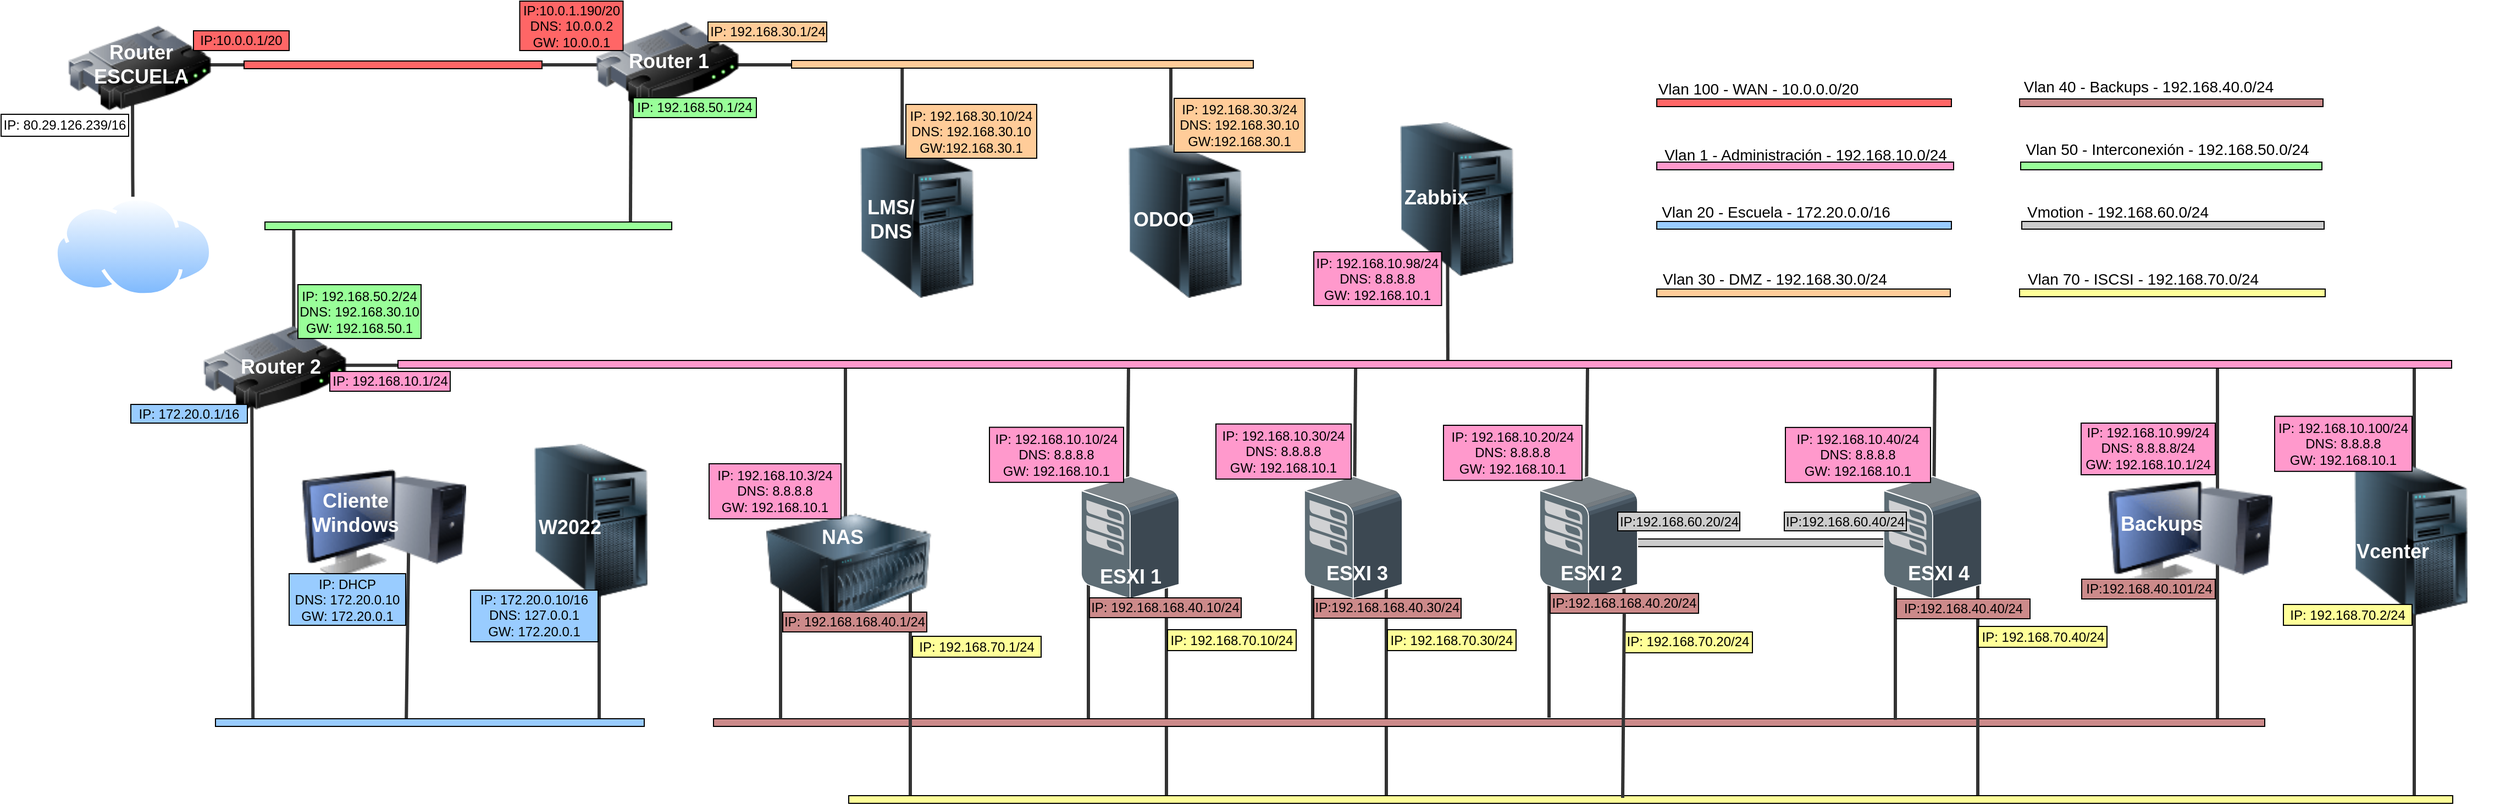 <mxfile version="17.4.0" type="device"><diagram id="st4RGuw69ajU2QcGxFsf" name="Page-1"><mxGraphModel dx="3678" dy="1779" grid="0" gridSize="10" guides="1" tooltips="1" connect="1" arrows="1" fold="1" page="0" pageScale="1" pageWidth="827" pageHeight="1169" math="0" shadow="0"><root><mxCell id="0"/><mxCell id="1" parent="0"/><mxCell id="iKHec_A1o6qzqiLKqIUS-48" value="" style="endArrow=none;html=1;rounded=0;strokeColor=#333333;strokeWidth=3;exitX=0.885;exitY=-0.429;exitDx=0;exitDy=0;exitPerimeter=0;" parent="1" edge="1"><mxGeometry width="50" height="50" relative="1" as="geometry"><mxPoint x="-1678.55" y="-846.003" as="sourcePoint"/><mxPoint x="-1678" y="-972.0" as="targetPoint"/><Array as="points"/></mxGeometry></mxCell><mxCell id="-yYt0UH5cVN8uzhsIO3U-1" value="" style="endArrow=none;html=1;rounded=0;strokeColor=#333333;exitX=0.501;exitY=0.873;exitDx=0;exitDy=0;exitPerimeter=0;strokeWidth=3;" parent="1" edge="1"><mxGeometry width="50" height="50" relative="1" as="geometry"><mxPoint x="-935.03" y="-717.889" as="sourcePoint"/><mxPoint x="-935.393" y="-862.92" as="targetPoint"/><Array as="points"/></mxGeometry></mxCell><mxCell id="DvkzWstcEu8oPM4UrW0y-1" value="" style="endArrow=none;html=1;rounded=0;strokeColor=#333333;entryX=0.3;entryY=1.286;entryDx=0;entryDy=0;entryPerimeter=0;strokeWidth=3;" parent="1" edge="1"><mxGeometry width="50" height="50" relative="1" as="geometry"><mxPoint x="-235" y="-396" as="sourcePoint"/><mxPoint x="-235" y="-716.998" as="targetPoint"/><Array as="points"/></mxGeometry></mxCell><mxCell id="und113FXgkq_-umiuBVA-3" value="" style="endArrow=none;html=1;rounded=0;strokeColor=#333333;strokeWidth=3;" parent="1" edge="1"><mxGeometry width="50" height="50" relative="1" as="geometry"><mxPoint x="-1191" y="-325" as="sourcePoint"/><mxPoint x="-1191.07" y="-564.45" as="targetPoint"/><Array as="points"/></mxGeometry></mxCell><mxCell id="und113FXgkq_-umiuBVA-1" value="" style="endArrow=none;html=1;rounded=0;strokeColor=#333333;strokeWidth=3;" parent="1" edge="1"><mxGeometry width="50" height="50" relative="1" as="geometry"><mxPoint x="-991" y="-325" as="sourcePoint"/><mxPoint x="-991.07" y="-564.45" as="targetPoint"/><Array as="points"/></mxGeometry></mxCell><mxCell id="2LIYyakDfJKD-mkVl9F8-13" value="" style="endArrow=none;html=1;rounded=0;strokeColor=#333333;strokeWidth=3;" parent="1" edge="1"><mxGeometry width="50" height="50" relative="1" as="geometry"><mxPoint x="-1058" y="-395" as="sourcePoint"/><mxPoint x="-1058" y="-538" as="targetPoint"/><Array as="points"/></mxGeometry></mxCell><mxCell id="wDl354Kh4D9e8WvPK6a_-61" value="" style="endArrow=none;html=1;rounded=0;strokeColor=#333333;strokeWidth=3;" parent="1" edge="1"><mxGeometry width="50" height="50" relative="1" as="geometry"><mxPoint x="-1262" y="-392" as="sourcePoint"/><mxPoint x="-1262" y="-538" as="targetPoint"/><Array as="points"/></mxGeometry></mxCell><mxCell id="wDl354Kh4D9e8WvPK6a_-51" value="" style="rounded=0;whiteSpace=wrap;html=1;fillColor=#CC8A8A;" parent="1" vertex="1"><mxGeometry x="-1603" y="-397" width="1411" height="7" as="geometry"/></mxCell><mxCell id="iKHec_A1o6qzqiLKqIUS-39" value="" style="endArrow=none;html=1;rounded=0;strokeColor=#333333;strokeWidth=3;startArrow=none;" parent="1" edge="1"><mxGeometry width="50" height="50" relative="1" as="geometry"><mxPoint x="-1949" y="-992" as="sourcePoint"/><mxPoint x="-2093" y="-992" as="targetPoint"/><Array as="points"><mxPoint x="-1994" y="-992"/></Array></mxGeometry></mxCell><mxCell id="iKHec_A1o6qzqiLKqIUS-40" value="" style="endArrow=none;html=1;rounded=0;strokeColor=#333333;startArrow=none;strokeWidth=3;" parent="1" edge="1"><mxGeometry width="50" height="50" relative="1" as="geometry"><mxPoint x="-1984.8" y="-700.5" as="sourcePoint"/><mxPoint x="-1984.8" y="-847.5" as="targetPoint"/><Array as="points"/></mxGeometry></mxCell><mxCell id="iKHec_A1o6qzqiLKqIUS-42" value="" style="endArrow=none;html=1;rounded=0;strokeColor=#333333;strokeWidth=3;" parent="1" source="iKHec_A1o6qzqiLKqIUS-15" edge="1"><mxGeometry width="50" height="50" relative="1" as="geometry"><mxPoint x="-2131.49" y="-822" as="sourcePoint"/><mxPoint x="-2131.49" y="-972" as="targetPoint"/><Array as="points"><mxPoint x="-2131.31" y="-891.67"/></Array></mxGeometry></mxCell><mxCell id="iKHec_A1o6qzqiLKqIUS-50" value="" style="endArrow=none;html=1;rounded=0;strokeColor=#333333;strokeWidth=3;" parent="1" edge="1"><mxGeometry width="50" height="50" relative="1" as="geometry"><mxPoint x="-56" y="-327" as="sourcePoint"/><mxPoint x="-56" y="-716" as="targetPoint"/><Array as="points"/></mxGeometry></mxCell><mxCell id="ZS3AjApOk8QjV-q8w-z4-1" value="" style="endArrow=none;html=1;rounded=0;strokeColor=#333333;strokeWidth=3;exitX=0.865;exitY=1.112;exitDx=0;exitDy=0;exitPerimeter=0;" parent="1" edge="1"><mxGeometry width="50" height="50" relative="1" as="geometry"><mxPoint x="-2023" y="-712.76" as="sourcePoint"/><mxPoint x="-2021.9" y="-393" as="targetPoint"/><Array as="points"/></mxGeometry></mxCell><mxCell id="ZS3AjApOk8QjV-q8w-z4-4" value="" style="endArrow=none;html=1;rounded=0;strokeColor=#333333;exitX=0.419;exitY=0.021;exitDx=0;exitDy=0;exitPerimeter=0;strokeWidth=3;" parent="1" edge="1"><mxGeometry width="50" height="50" relative="1" as="geometry"><mxPoint x="-1186.96" y="-883.06" as="sourcePoint"/><mxPoint x="-1187" y="-989" as="targetPoint"/><Array as="points"/></mxGeometry></mxCell><mxCell id="ZS3AjApOk8QjV-q8w-z4-10" value="" style="endArrow=none;html=1;rounded=0;strokeColor=#333333;entryX=0.857;entryY=1.144;entryDx=0;entryDy=0;entryPerimeter=0;strokeWidth=3;exitX=0.41;exitY=0.022;exitDx=0;exitDy=0;exitPerimeter=0;" parent="1" edge="1"><mxGeometry width="50" height="50" relative="1" as="geometry"><mxPoint x="-1431.4" y="-882.03" as="sourcePoint"/><mxPoint x="-1431.38" y="-989.102" as="targetPoint"/><Array as="points"/></mxGeometry></mxCell><mxCell id="ZS3AjApOk8QjV-q8w-z4-8" value="" style="image;html=1;image=img/lib/clip_art/computers/Server_Tower_128x128.png;fillColor=#333333;" parent="1" vertex="1"><mxGeometry x="-1498" y="-920.11" width="160" height="140" as="geometry"/></mxCell><mxCell id="iKHec_A1o6qzqiLKqIUS-33" value="" style="image;html=1;image=img/lib/clip_art/computers/Server_Tower_128x128.png;fillColor=#333333;" parent="1" vertex="1"><mxGeometry x="-1254" y="-920" width="160" height="140" as="geometry"/></mxCell><mxCell id="ZS3AjApOk8QjV-q8w-z4-18" value="&lt;b&gt;&lt;font color=&quot;#ffffff&quot; style=&quot;font-size: 18px&quot;&gt;LMS/&lt;br&gt;DNS&lt;/font&gt;&lt;/b&gt;" style="text;html=1;align=center;verticalAlign=middle;resizable=0;points=[];autosize=1;strokeColor=none;fillColor=none;" parent="1" vertex="1"><mxGeometry x="-1469" y="-869" width="53" height="35" as="geometry"/></mxCell><mxCell id="ZS3AjApOk8QjV-q8w-z4-19" value="&lt;b&gt;&lt;font color=&quot;#ffffff&quot; style=&quot;font-size: 18px&quot;&gt;ODOO&lt;/font&gt;&lt;/b&gt;" style="text;html=1;align=center;verticalAlign=middle;resizable=0;points=[];autosize=1;strokeColor=none;fillColor=none;" parent="1" vertex="1"><mxGeometry x="-1227" y="-861" width="65" height="20" as="geometry"/></mxCell><mxCell id="ZS3AjApOk8QjV-q8w-z4-24" value="" style="endArrow=none;html=1;rounded=0;strokeColor=#333333;strokeWidth=3;" parent="1" edge="1"><mxGeometry width="50" height="50" relative="1" as="geometry"><mxPoint x="-1707" y="-390" as="sourcePoint"/><mxPoint x="-1707" y="-637" as="targetPoint"/><Array as="points"/></mxGeometry></mxCell><mxCell id="iKHec_A1o6qzqiLKqIUS-35" value="" style="image;html=1;image=img/lib/clip_art/computers/Server_Tower_128x128.png;fillColor=#333333;" parent="1" vertex="1"><mxGeometry x="-1794.5" y="-647.09" width="160" height="140" as="geometry"/></mxCell><mxCell id="ZS3AjApOk8QjV-q8w-z4-26" value="&lt;b&gt;&lt;font color=&quot;#ffffff&quot; style=&quot;font-size: 18px&quot;&gt;W2022&lt;/font&gt;&lt;/b&gt;" style="text;html=1;align=center;verticalAlign=middle;resizable=0;points=[];autosize=1;strokeColor=none;fillColor=none;" parent="1" vertex="1"><mxGeometry x="-1768" y="-580.59" width="67" height="20" as="geometry"/></mxCell><mxCell id="wDl354Kh4D9e8WvPK6a_-12" value="" style="endArrow=none;html=1;rounded=0;strokeColor=#333333;strokeWidth=3;" parent="1" edge="1"><mxGeometry width="50" height="50" relative="1" as="geometry"><mxPoint x="-1483" y="-516.01" as="sourcePoint"/><mxPoint x="-1483" y="-723.01" as="targetPoint"/><Array as="points"/></mxGeometry></mxCell><mxCell id="wDl354Kh4D9e8WvPK6a_-15" value="" style="endArrow=none;html=1;rounded=0;strokeColor=#333333;entryX=0.47;entryY=-0.079;entryDx=0;entryDy=0;entryPerimeter=0;strokeWidth=3;" parent="1" edge="1"><mxGeometry width="50" height="50" relative="1" as="geometry"><mxPoint x="-1226.525" y="-596" as="sourcePoint"/><mxPoint x="-1225.45" y="-722.553" as="targetPoint"/><Array as="points"/></mxGeometry></mxCell><mxCell id="iKHec_A1o6qzqiLKqIUS-52" value="" style="rounded=0;whiteSpace=wrap;html=1;fillColor=#CCCCCC;rotation=0;" parent="1" vertex="1"><mxGeometry x="-774" y="-560.59" width="284" height="7" as="geometry"/></mxCell><mxCell id="wDl354Kh4D9e8WvPK6a_-8" value="" style="shadow=0;dashed=0;html=1;labelPosition=center;verticalLabelPosition=bottom;verticalAlign=top;align=center;outlineConnect=0;shape=mxgraph.veeam.3d.esx_esxi;" parent="1" vertex="1"><mxGeometry x="-852" y="-618" width="90" height="112" as="geometry"/></mxCell><mxCell id="wDl354Kh4D9e8WvPK6a_-10" value="&lt;b&gt;&lt;font color=&quot;#ffffff&quot;&gt;ESXI 3&lt;/font&gt;&lt;/b&gt;" style="text;html=1;align=center;verticalAlign=middle;resizable=0;points=[];autosize=1;strokeColor=none;fillColor=none;" parent="1" vertex="1"><mxGeometry x="-809" y="-565.5" width="50" height="20" as="geometry"/></mxCell><mxCell id="wDl354Kh4D9e8WvPK6a_-11" value="&lt;b&gt;&lt;font color=&quot;#ffffff&quot;&gt;ESXI 4&lt;/font&gt;&lt;/b&gt;" style="text;html=1;align=center;verticalAlign=middle;resizable=0;points=[];autosize=1;strokeColor=none;fillColor=none;" parent="1" vertex="1"><mxGeometry x="-499" y="-565.49" width="50" height="20" as="geometry"/></mxCell><mxCell id="iKHec_A1o6qzqiLKqIUS-15" value="" style="aspect=fixed;perimeter=ellipsePerimeter;html=1;align=center;shadow=0;dashed=0;spacingTop=3;image;image=img/lib/active_directory/internet_cloud.svg;fillColor=#333333;" parent="1" vertex="1"><mxGeometry x="-2203" y="-872" width="144.45" height="91" as="geometry"/></mxCell><mxCell id="iKHec_A1o6qzqiLKqIUS-49" value="" style="image;html=1;image=img/lib/clip_art/computers/Server_Tower_128x128.png;fillColor=#333333;" parent="1" vertex="1"><mxGeometry x="-139" y="-631" width="160" height="140" as="geometry"/></mxCell><mxCell id="ZS3AjApOk8QjV-q8w-z4-27" value="&lt;b&gt;&lt;font color=&quot;#ffffff&quot; style=&quot;font-size: 18px&quot;&gt;Vcenter&lt;/font&gt;&lt;/b&gt;" style="text;html=1;align=center;verticalAlign=middle;resizable=0;points=[];autosize=1;strokeColor=none;fillColor=none;" parent="1" vertex="1"><mxGeometry x="-114" y="-559" width="76" height="20" as="geometry"/></mxCell><mxCell id="wDl354Kh4D9e8WvPK6a_-24" value="" style="endArrow=none;html=1;rounded=0;strokeColor=#333333;strokeWidth=3;" parent="1" edge="1"><mxGeometry width="50" height="50" relative="1" as="geometry"><mxPoint x="-1882.5" y="-390" as="sourcePoint"/><mxPoint x="-1879.5" y="-614.51" as="targetPoint"/><Array as="points"/></mxGeometry></mxCell><mxCell id="iKHec_A1o6qzqiLKqIUS-13" value="" style="image;html=1;image=img/lib/clip_art/computers/Monitor_Tower_128x128.png;fillColor=#333333;" parent="1" vertex="1"><mxGeometry x="-1978" y="-634.09" width="150" height="120" as="geometry"/></mxCell><mxCell id="ZS3AjApOk8QjV-q8w-z4-25" value="&lt;b&gt;&lt;font color=&quot;#ffffff&quot;&gt;&lt;font style=&quot;font-size: 18px&quot;&gt;Cliente&lt;br&gt;Windows&lt;/font&gt;&lt;br&gt;&lt;/font&gt;&lt;/b&gt;" style="text;html=1;align=center;verticalAlign=middle;resizable=0;points=[];autosize=1;strokeColor=none;fillColor=none;" parent="1" vertex="1"><mxGeometry x="-1974" y="-601.59" width="89" height="35" as="geometry"/></mxCell><mxCell id="wDl354Kh4D9e8WvPK6a_-28" value="" style="endArrow=none;html=1;rounded=0;strokeColor=#333333;strokeWidth=3;" parent="1" edge="1"><mxGeometry width="50" height="50" relative="1" as="geometry"><mxPoint x="-1424" y="-324" as="sourcePoint"/><mxPoint x="-1424" y="-523.01" as="targetPoint"/><Array as="points"/></mxGeometry></mxCell><mxCell id="wDl354Kh4D9e8WvPK6a_-32" value="" style="rounded=0;whiteSpace=wrap;html=1;fillColor=#99FF99;rotation=0;" parent="1" vertex="1"><mxGeometry x="-2011" y="-849" width="370" height="7" as="geometry"/></mxCell><mxCell id="wDl354Kh4D9e8WvPK6a_-34" value="" style="endArrow=none;html=1;rounded=0;strokeColor=#333333;strokeWidth=3;" parent="1" edge="1"><mxGeometry width="50" height="50" relative="1" as="geometry"><mxPoint x="-1840" y="-718.61" as="sourcePoint"/><mxPoint x="-2010" y="-718.61" as="targetPoint"/><Array as="points"/></mxGeometry></mxCell><mxCell id="wDl354Kh4D9e8WvPK6a_-39" value="" style="endArrow=none;html=1;rounded=0;strokeColor=#333333;entryX=0.47;entryY=-0.079;entryDx=0;entryDy=0;entryPerimeter=0;strokeWidth=3;" parent="1" edge="1"><mxGeometry width="50" height="50" relative="1" as="geometry"><mxPoint x="-1019.955" y="-595.45" as="sourcePoint"/><mxPoint x="-1018.88" y="-722.003" as="targetPoint"/><Array as="points"/></mxGeometry></mxCell><mxCell id="wDl354Kh4D9e8WvPK6a_-45" value="" style="endArrow=none;html=1;rounded=0;strokeColor=#333333;entryX=0.47;entryY=-0.079;entryDx=0;entryDy=0;entryPerimeter=0;strokeWidth=3;" parent="1" edge="1"><mxGeometry width="50" height="50" relative="1" as="geometry"><mxPoint x="-809.025" y="-594.45" as="sourcePoint"/><mxPoint x="-807.95" y="-721.003" as="targetPoint"/><Array as="points"/></mxGeometry></mxCell><mxCell id="wDl354Kh4D9e8WvPK6a_-46" value="" style="endArrow=none;html=1;rounded=0;strokeColor=#333333;strokeWidth=3;startArrow=none;" parent="1" source="2LIYyakDfJKD-mkVl9F8-12" edge="1"><mxGeometry width="50" height="50" relative="1" as="geometry"><mxPoint x="-776" y="-325" as="sourcePoint"/><mxPoint x="-776.07" y="-564.45" as="targetPoint"/><Array as="points"/></mxGeometry></mxCell><mxCell id="wDl354Kh4D9e8WvPK6a_-48" value="" style="endArrow=none;html=1;rounded=0;strokeColor=#333333;entryX=0.47;entryY=-0.079;entryDx=0;entryDy=0;entryPerimeter=0;strokeWidth=3;" parent="1" edge="1"><mxGeometry width="50" height="50" relative="1" as="geometry"><mxPoint x="-492.955" y="-592.44" as="sourcePoint"/><mxPoint x="-491.88" y="-718.993" as="targetPoint"/><Array as="points"/></mxGeometry></mxCell><mxCell id="wDl354Kh4D9e8WvPK6a_-49" value="" style="endArrow=none;html=1;rounded=0;strokeColor=#333333;strokeWidth=3;" parent="1" edge="1"><mxGeometry width="50" height="50" relative="1" as="geometry"><mxPoint x="-453" y="-323" as="sourcePoint"/><mxPoint x="-453" y="-520.44" as="targetPoint"/><Array as="points"/></mxGeometry></mxCell><mxCell id="wDl354Kh4D9e8WvPK6a_-52" value="IP: 192.168.70.1/24" style="rounded=0;whiteSpace=wrap;html=1;fillColor=#FFFF99;rotation=0;" parent="1" vertex="1"><mxGeometry x="-1422" y="-472" width="117" height="19" as="geometry"/></mxCell><mxCell id="iKHec_A1o6qzqiLKqIUS-46" value="" style="rounded=0;whiteSpace=wrap;html=1;fillColor=#FF99CC;" parent="1" vertex="1"><mxGeometry x="-1890" y="-723" width="1868" height="7" as="geometry"/></mxCell><mxCell id="wDl354Kh4D9e8WvPK6a_-58" value="" style="rounded=0;whiteSpace=wrap;html=1;fillColor=#FF6666;rotation=0;" parent="1" vertex="1"><mxGeometry x="-2030" y="-995.5" width="271" height="7" as="geometry"/></mxCell><mxCell id="wDl354Kh4D9e8WvPK6a_-59" value="" style="endArrow=none;html=1;rounded=0;strokeColor=#333333;strokeWidth=3;" parent="1" target="wDl354Kh4D9e8WvPK6a_-58" edge="1"><mxGeometry width="50" height="50" relative="1" as="geometry"><mxPoint x="-1515" y="-992" as="sourcePoint"/><mxPoint x="-2174" y="-992" as="targetPoint"/><Array as="points"/></mxGeometry></mxCell><mxCell id="ZS3AjApOk8QjV-q8w-z4-14" value="" style="image;html=1;image=img/lib/clip_art/networking/Router_128x128.png" parent="1" vertex="1"><mxGeometry x="-1710" y="-1049.5" width="130" height="114" as="geometry"/></mxCell><mxCell id="ZS3AjApOk8QjV-q8w-z4-20" value="&lt;b&gt;&lt;font color=&quot;#ffffff&quot; style=&quot;font-size: 18px&quot;&gt;Router 1&lt;/font&gt;&lt;/b&gt;" style="text;html=1;align=center;verticalAlign=middle;resizable=0;points=[];autosize=1;strokeColor=none;fillColor=none;" parent="1" vertex="1"><mxGeometry x="-1685.25" y="-1005" width="83" height="20" as="geometry"/></mxCell><mxCell id="ZS3AjApOk8QjV-q8w-z4-13" value="" style="image;html=1;image=img/lib/clip_art/networking/Router_128x128.png" parent="1" vertex="1"><mxGeometry x="-2190" y="-1046" width="130" height="114" as="geometry"/></mxCell><mxCell id="ZS3AjApOk8QjV-q8w-z4-22" value="&lt;b&gt;&lt;font color=&quot;#ffffff&quot; style=&quot;font-size: 18px&quot;&gt;Router &lt;br&gt;ESCUELA&lt;/font&gt;&lt;/b&gt;" style="text;html=1;align=center;verticalAlign=middle;resizable=0;points=[];autosize=1;strokeColor=none;fillColor=none;" parent="1" vertex="1"><mxGeometry x="-2172" y="-1010" width="96" height="35" as="geometry"/></mxCell><mxCell id="wDl354Kh4D9e8WvPK6a_-62" value="" style="endArrow=none;html=1;rounded=0;strokeColor=#333333;strokeWidth=3;" parent="1" edge="1"><mxGeometry width="50" height="50" relative="1" as="geometry"><mxPoint x="-1542" y="-397" as="sourcePoint"/><mxPoint x="-1542" y="-539.01" as="targetPoint"/><Array as="points"/></mxGeometry></mxCell><mxCell id="wDl354Kh4D9e8WvPK6a_-65" value="" style="endArrow=none;html=1;rounded=0;strokeColor=#333333;strokeWidth=3;" parent="1" edge="1"><mxGeometry width="50" height="50" relative="1" as="geometry"><mxPoint x="-843" y="-398" as="sourcePoint"/><mxPoint x="-843" y="-539" as="targetPoint"/><Array as="points"/></mxGeometry></mxCell><mxCell id="wDl354Kh4D9e8WvPK6a_-66" value="" style="endArrow=none;html=1;rounded=0;strokeColor=#333333;strokeWidth=3;" parent="1" edge="1"><mxGeometry width="50" height="50" relative="1" as="geometry"><mxPoint x="-528" y="-396" as="sourcePoint"/><mxPoint x="-528" y="-532.49" as="targetPoint"/><Array as="points"/></mxGeometry></mxCell><mxCell id="wDl354Kh4D9e8WvPK6a_-9" value="" style="shadow=0;dashed=0;html=1;labelPosition=center;verticalLabelPosition=bottom;verticalAlign=top;align=center;outlineConnect=0;shape=mxgraph.veeam.3d.esx_esxi;" parent="1" vertex="1"><mxGeometry x="-539" y="-617.99" width="90" height="112" as="geometry"/></mxCell><mxCell id="wDl354Kh4D9e8WvPK6a_-54" value="" style="shadow=0;dashed=0;html=1;labelPosition=center;verticalLabelPosition=bottom;verticalAlign=top;align=center;outlineConnect=0;shape=mxgraph.veeam.3d.esx_esxi;" parent="1" vertex="1"><mxGeometry x="-852" y="-618" width="90" height="112" as="geometry"/></mxCell><mxCell id="wDl354Kh4D9e8WvPK6a_-57" value="&lt;b&gt;&lt;font color=&quot;#ffffff&quot; style=&quot;font-size: 18px&quot;&gt;ESXI 4&lt;/font&gt;&lt;/b&gt;" style="text;html=1;align=center;verticalAlign=middle;resizable=0;points=[];autosize=1;strokeColor=none;fillColor=none;" parent="1" vertex="1"><mxGeometry x="-522" y="-539" width="66" height="20" as="geometry"/></mxCell><mxCell id="iKHec_A1o6qzqiLKqIUS-2" value="" style="shadow=0;dashed=0;html=1;labelPosition=center;verticalLabelPosition=bottom;verticalAlign=top;align=center;outlineConnect=0;shape=mxgraph.veeam.3d.esx_esxi;" parent="1" vertex="1"><mxGeometry x="-1269" y="-617.99" width="90" height="112" as="geometry"/></mxCell><mxCell id="wDl354Kh4D9e8WvPK6a_-2" value="&lt;b&gt;&lt;font color=&quot;#ffffff&quot; style=&quot;font-size: 18px&quot;&gt;ESXI 1&lt;/font&gt;&lt;/b&gt;" style="text;html=1;align=center;verticalAlign=middle;resizable=0;points=[];autosize=1;strokeColor=none;fillColor=none;" parent="1" vertex="1"><mxGeometry x="-1257" y="-536" width="66" height="20" as="geometry"/></mxCell><mxCell id="lXZZT_xgQE-0SKXOA38_-1" value="" style="rounded=0;whiteSpace=wrap;html=1;fillColor=#CC8A8A;rotation=0;" parent="1" vertex="1"><mxGeometry x="-415" y="-961" width="276" height="7" as="geometry"/></mxCell><mxCell id="lXZZT_xgQE-0SKXOA38_-2" value="" style="rounded=0;whiteSpace=wrap;html=1;fillColor=#FF6666;rotation=0;" parent="1" vertex="1"><mxGeometry x="-745" y="-961" width="268" height="7" as="geometry"/></mxCell><mxCell id="lXZZT_xgQE-0SKXOA38_-3" value="" style="rounded=0;whiteSpace=wrap;html=1;fillColor=#FFCC99;" parent="1" vertex="1"><mxGeometry x="-745" y="-788" width="267" height="7" as="geometry"/></mxCell><mxCell id="lXZZT_xgQE-0SKXOA38_-4" value="" style="rounded=0;whiteSpace=wrap;html=1;fillColor=#99FF99;rotation=0;" parent="1" vertex="1"><mxGeometry x="-414" y="-903.5" width="274" height="7" as="geometry"/></mxCell><mxCell id="lXZZT_xgQE-0SKXOA38_-5" value="" style="rounded=0;whiteSpace=wrap;html=1;fillColor=#FF99CC;" parent="1" vertex="1"><mxGeometry x="-745" y="-903.5" width="270" height="7" as="geometry"/></mxCell><mxCell id="lXZZT_xgQE-0SKXOA38_-6" value="" style="rounded=0;whiteSpace=wrap;html=1;fillColor=#99CCFF;" parent="1" vertex="1"><mxGeometry x="-745" y="-849.5" width="268" height="7" as="geometry"/></mxCell><mxCell id="lXZZT_xgQE-0SKXOA38_-7" value="" style="rounded=0;whiteSpace=wrap;html=1;fillColor=#FFFF99;" parent="1" vertex="1"><mxGeometry x="-415" y="-788" width="278" height="7" as="geometry"/></mxCell><mxCell id="lXZZT_xgQE-0SKXOA38_-9" value="&lt;font style=&quot;font-size: 14px&quot;&gt;Vlan 50 - Interconexión&amp;nbsp;- 192.168.50.0/24&lt;/font&gt;" style="text;html=1;align=center;verticalAlign=middle;resizable=0;points=[];autosize=1;strokeColor=none;fillColor=none;" parent="1" vertex="1"><mxGeometry x="-415" y="-924" width="268" height="18" as="geometry"/></mxCell><mxCell id="lXZZT_xgQE-0SKXOA38_-10" value="&lt;font style=&quot;font-size: 14px&quot;&gt;Vlan 1 - Administración - 192.168.10.0/24&lt;/font&gt;" style="text;html=1;align=center;verticalAlign=middle;resizable=0;points=[];autosize=1;strokeColor=none;fillColor=none;" parent="1" vertex="1"><mxGeometry x="-744" y="-920" width="267" height="19" as="geometry"/></mxCell><mxCell id="21PMGjUomIEmDAS8asOg-1" value="&lt;div style=&quot;text-align: justify&quot;&gt;&lt;span&gt;&lt;font style=&quot;font-size: 14px&quot;&gt;Vlan 100 - WAN - 10.0.0.0/20&lt;/font&gt;&lt;/span&gt;&lt;/div&gt;" style="text;html=1;align=center;verticalAlign=middle;resizable=0;points=[];autosize=1;strokeColor=none;fillColor=none;" parent="1" vertex="1"><mxGeometry x="-749" y="-979" width="192" height="18" as="geometry"/></mxCell><mxCell id="21PMGjUomIEmDAS8asOg-2" value="&lt;font style=&quot;font-size: 14px&quot;&gt;Vlan 20 - Escuela - 172.20.0.0/16&lt;/font&gt;" style="text;html=1;align=center;verticalAlign=middle;resizable=0;points=[];autosize=1;strokeColor=none;fillColor=none;" parent="1" vertex="1"><mxGeometry x="-746" y="-867.5" width="218" height="18" as="geometry"/></mxCell><mxCell id="21PMGjUomIEmDAS8asOg-3" value="&lt;font style=&quot;font-size: 14px&quot;&gt;Vlan 30 - DMZ - 192.168.30.0/24&lt;/font&gt;" style="text;html=1;align=center;verticalAlign=middle;resizable=0;points=[];autosize=1;strokeColor=none;fillColor=none;" parent="1" vertex="1"><mxGeometry x="-745" y="-806" width="214" height="18" as="geometry"/></mxCell><mxCell id="21PMGjUomIEmDAS8asOg-4" value="&lt;font style=&quot;font-size: 14px&quot;&gt;Vlan 40 - Backups - 192.168.40.0/24&lt;/font&gt;" style="text;html=1;align=center;verticalAlign=middle;resizable=0;points=[];autosize=1;strokeColor=none;fillColor=none;" parent="1" vertex="1"><mxGeometry x="-417" y="-981" width="237" height="18" as="geometry"/></mxCell><mxCell id="21PMGjUomIEmDAS8asOg-5" value="&lt;font style=&quot;font-size: 14px&quot;&gt;Vlan 70 - ISCSI - 192.168.70.0/24&lt;/font&gt;" style="text;html=1;align=center;verticalAlign=middle;resizable=0;points=[];autosize=1;strokeColor=none;fillColor=none;" parent="1" vertex="1"><mxGeometry x="-413" y="-806.5" width="220" height="18" as="geometry"/></mxCell><mxCell id="21PMGjUomIEmDAS8asOg-6" value="" style="rounded=0;whiteSpace=wrap;html=1;fillColor=#CCCCCC;rotation=0;" parent="1" vertex="1"><mxGeometry x="-413" y="-849.5" width="275" height="7" as="geometry"/></mxCell><mxCell id="21PMGjUomIEmDAS8asOg-7" value="&lt;font style=&quot;font-size: 14px&quot;&gt;Vmotion&amp;nbsp;- 192.168.60.0/24&lt;/font&gt;" style="text;html=1;align=center;verticalAlign=middle;resizable=0;points=[];autosize=1;strokeColor=none;fillColor=none;" parent="1" vertex="1"><mxGeometry x="-414" y="-867.5" width="175" height="18" as="geometry"/></mxCell><mxCell id="21PMGjUomIEmDAS8asOg-9" value="IP:10.0.1.190/20&lt;br&gt;DNS: 10.0.0.2&lt;br&gt;GW: 10.0.0.1" style="rounded=0;whiteSpace=wrap;html=1;fillColor=#FF6666;rotation=0;" parent="1" vertex="1"><mxGeometry x="-1779.25" y="-1050" width="94" height="45" as="geometry"/></mxCell><mxCell id="iKHec_A1o6qzqiLKqIUS-24" value="" style="rounded=0;whiteSpace=wrap;html=1;fillColor=#FFCC99;" parent="1" vertex="1"><mxGeometry x="-1532" y="-996" width="420" height="7" as="geometry"/></mxCell><mxCell id="21PMGjUomIEmDAS8asOg-10" value="" style="rounded=0;whiteSpace=wrap;html=1;fillColor=#FFCC99;" parent="1" vertex="1"><mxGeometry x="-1608" y="-1031" width="108" height="18" as="geometry"/></mxCell><mxCell id="21PMGjUomIEmDAS8asOg-11" value="IP: 192.168.30.1/24" style="text;html=1;align=center;verticalAlign=middle;resizable=0;points=[];autosize=1;strokeColor=none;fillColor=none;" parent="1" vertex="1"><mxGeometry x="-1612" y="-1031" width="115" height="18" as="geometry"/></mxCell><mxCell id="21PMGjUomIEmDAS8asOg-14" value="IP:&amp;nbsp;192.168.50.1/24" style="rounded=0;whiteSpace=wrap;html=1;fillColor=#99FF99;rotation=0;" parent="1" vertex="1"><mxGeometry x="-1676" y="-962" width="112" height="18" as="geometry"/></mxCell><mxCell id="21PMGjUomIEmDAS8asOg-16" value="IP: 192.168.30.10/24&lt;br&gt;DNS:&amp;nbsp;192.168.30.10&lt;br&gt;GW:192.168.30.1" style="rounded=0;whiteSpace=wrap;html=1;fillColor=#FFCC99;" parent="1" vertex="1"><mxGeometry x="-1428" y="-956" width="119" height="49" as="geometry"/></mxCell><mxCell id="21PMGjUomIEmDAS8asOg-22" value="&lt;b&gt;&lt;font color=&quot;#ffffff&quot; style=&quot;font-size: 18px&quot;&gt;ESXI 2&lt;/font&gt;&lt;/b&gt;" style="text;html=1;align=center;verticalAlign=middle;resizable=0;points=[];autosize=1;strokeColor=none;fillColor=none;" parent="1" vertex="1"><mxGeometry x="-838" y="-539" width="66" height="20" as="geometry"/></mxCell><mxCell id="21PMGjUomIEmDAS8asOg-30" value="" style="rounded=0;whiteSpace=wrap;html=1;fillColor=#99CCFF;" parent="1" vertex="1"><mxGeometry x="-2056" y="-397" width="390" height="7" as="geometry"/></mxCell><mxCell id="21PMGjUomIEmDAS8asOg-32" value="IP: DHCP&lt;br&gt;DNS: 172.20.0.10&lt;br&gt;GW: 172.20.0.1" style="rounded=0;whiteSpace=wrap;html=1;fillColor=#99CCFF;" parent="1" vertex="1"><mxGeometry x="-1989" y="-528.99" width="106" height="46.99" as="geometry"/></mxCell><mxCell id="21PMGjUomIEmDAS8asOg-34" value="IP: 172.20.0.10/16&lt;br&gt;DNS: 127.0.0.1&lt;br&gt;GW: 172.20.0.1" style="rounded=0;whiteSpace=wrap;html=1;fillColor=#99CCFF;" parent="1" vertex="1"><mxGeometry x="-1824" y="-514" width="116" height="46.99" as="geometry"/></mxCell><mxCell id="21PMGjUomIEmDAS8asOg-38" value="IP: 80.29.126.239/16" style="rounded=0;whiteSpace=wrap;html=1;fillColor=#FFFFFF;rotation=0;" parent="1" vertex="1"><mxGeometry x="-2251" y="-947" width="116" height="20" as="geometry"/></mxCell><mxCell id="21PMGjUomIEmDAS8asOg-39" value="&lt;span&gt;IP:10.0.0.1/20&lt;/span&gt;" style="rounded=0;whiteSpace=wrap;html=1;fillColor=#FF6666;rotation=0;" parent="1" vertex="1"><mxGeometry x="-2076" y="-1023" width="87" height="18" as="geometry"/></mxCell><mxCell id="21PMGjUomIEmDAS8asOg-40" value="IP: 192.168.70.20/24" style="rounded=0;whiteSpace=wrap;html=1;fillColor=#FFFF99;rotation=0;" parent="1" vertex="1"><mxGeometry x="-775" y="-476.01" width="117" height="19" as="geometry"/></mxCell><mxCell id="_sPo7lqMdDzGZ_SDVvbn-1" value="IP: 192.168.30.3/24&lt;br&gt;DNS: 192.168.30.10&lt;br&gt;GW:192.168.30.1" style="rounded=0;whiteSpace=wrap;html=1;fillColor=#FFCC99;" parent="1" vertex="1"><mxGeometry x="-1184" y="-961.5" width="119" height="49" as="geometry"/></mxCell><mxCell id="_sPo7lqMdDzGZ_SDVvbn-3" value="IP: 192.168.10.100/24&lt;br&gt;DNS: 8.8.8.8&lt;br&gt;GW: 192.168.10.1" style="rounded=0;whiteSpace=wrap;html=1;fillColor=#FF99CC;" parent="1" vertex="1"><mxGeometry x="-183" y="-672.2" width="125" height="50.11" as="geometry"/></mxCell><mxCell id="2LIYyakDfJKD-mkVl9F8-2" value="IP: 192.168.10.10/24&lt;br&gt;DNS: 8.8.8.8&lt;br&gt;GW: 192.168.10.1" style="rounded=0;whiteSpace=wrap;html=1;fillColor=#FF99CC;" parent="1" vertex="1"><mxGeometry x="-1352" y="-662.2" width="122" height="50.11" as="geometry"/></mxCell><mxCell id="2LIYyakDfJKD-mkVl9F8-4" value="IP: 192.168.10.20/24&lt;br&gt;DNS: 8.8.8.8&lt;br&gt;GW: 192.168.10.1" style="rounded=0;whiteSpace=wrap;html=1;fillColor=#FF99CC;" parent="1" vertex="1"><mxGeometry x="-939" y="-664" width="126" height="50.11" as="geometry"/></mxCell><mxCell id="2LIYyakDfJKD-mkVl9F8-5" value="IP: 192.168.10.40/24&lt;br&gt;DNS: 8.8.8.8&lt;br&gt;GW: 192.168.10.1" style="rounded=0;whiteSpace=wrap;html=1;fillColor=#FF99CC;" parent="1" vertex="1"><mxGeometry x="-628" y="-662.05" width="132" height="50.11" as="geometry"/></mxCell><mxCell id="2LIYyakDfJKD-mkVl9F8-6" value="IP: 192.168.70.40/24" style="rounded=0;whiteSpace=wrap;html=1;fillColor=#FFFF99;rotation=0;" parent="1" vertex="1"><mxGeometry x="-452.5" y="-481" width="117" height="19" as="geometry"/></mxCell><mxCell id="2LIYyakDfJKD-mkVl9F8-7" value="IP:192.168.60.20/24" style="rounded=0;whiteSpace=wrap;html=1;fillColor=#CCCCCC;rotation=0;" parent="1" vertex="1"><mxGeometry x="-780.5" y="-585" width="111" height="17" as="geometry"/></mxCell><mxCell id="2LIYyakDfJKD-mkVl9F8-8" value="IP:192.168.60.40/24" style="rounded=0;whiteSpace=wrap;html=1;fillColor=#CCCCCC;rotation=0;" parent="1" vertex="1"><mxGeometry x="-629" y="-585" width="111" height="17" as="geometry"/></mxCell><mxCell id="2LIYyakDfJKD-mkVl9F8-10" value="IP: 192.168.168.40.10/24" style="rounded=0;whiteSpace=wrap;html=1;fillColor=#CC8A8A;" parent="1" vertex="1"><mxGeometry x="-1261" y="-507" width="138" height="18.01" as="geometry"/></mxCell><mxCell id="2LIYyakDfJKD-mkVl9F8-14" value="IP:192.168.168.40.30/24" style="rounded=0;whiteSpace=wrap;html=1;fillColor=#CC8A8A;" parent="1" vertex="1"><mxGeometry x="-1057" y="-506.51" width="134" height="18.01" as="geometry"/></mxCell><mxCell id="wDl354Kh4D9e8WvPK6a_-53" value="" style="shadow=0;dashed=0;html=1;labelPosition=center;verticalLabelPosition=bottom;verticalAlign=top;align=center;outlineConnect=0;shape=mxgraph.veeam.3d.esx_esxi;" parent="1" vertex="1"><mxGeometry x="-1066" y="-618" width="90" height="112" as="geometry"/></mxCell><mxCell id="2LIYyakDfJKD-mkVl9F8-15" value="&lt;b&gt;&lt;font color=&quot;#ffffff&quot; style=&quot;font-size: 18px&quot;&gt;ESXI 3&lt;/font&gt;&lt;/b&gt;" style="text;html=1;align=center;verticalAlign=middle;resizable=0;points=[];autosize=1;strokeColor=none;fillColor=none;" parent="1" vertex="1"><mxGeometry x="-1051" y="-539" width="66" height="20" as="geometry"/></mxCell><mxCell id="aWV48Cf6Fb4-ZhYrbrjQ-1" value="IP: 192.168.10.30/24&lt;br&gt;DNS: 8.8.8.8&lt;br&gt;GW: 192.168.10.1" style="rounded=0;whiteSpace=wrap;html=1;fillColor=#FF99CC;" parent="1" vertex="1"><mxGeometry x="-1146" y="-665.2" width="123" height="50.11" as="geometry"/></mxCell><mxCell id="iKHec_A1o6qzqiLKqIUS-53" value="" style="rounded=0;whiteSpace=wrap;html=1;fillColor=#FFFF99;rotation=0;" parent="1" vertex="1"><mxGeometry x="-1480" y="-327" width="1459" height="7" as="geometry"/></mxCell><mxCell id="iKHec_A1o6qzqiLKqIUS-9" value="" style="image;html=1;image=img/lib/clip_art/computers/Server_128x128.png;fillColor=#333333;" parent="1" vertex="1"><mxGeometry x="-1555" y="-619.01" width="150" height="171" as="geometry"/></mxCell><mxCell id="wDl354Kh4D9e8WvPK6a_-1" value="&lt;b&gt;&lt;font color=&quot;#ffffff&quot; style=&quot;font-size: 18px&quot;&gt;NAS&lt;/font&gt;&lt;/b&gt;" style="text;html=1;align=center;verticalAlign=middle;resizable=0;points=[];autosize=1;strokeColor=none;fillColor=none;" parent="1" vertex="1"><mxGeometry x="-1510" y="-572.01" width="48" height="20" as="geometry"/></mxCell><mxCell id="2LIYyakDfJKD-mkVl9F8-1" value="IP: 192.168.10.3/24&lt;br&gt;DNS: 8.8.8.8&lt;br&gt;GW: 192.168.10.1" style="rounded=0;whiteSpace=wrap;html=1;fillColor=#FF99CC;" parent="1" vertex="1"><mxGeometry x="-1607" y="-629" width="120" height="50.11" as="geometry"/></mxCell><mxCell id="und113FXgkq_-umiuBVA-2" value="IP: 192.168.70.30/24" style="rounded=0;whiteSpace=wrap;html=1;fillColor=#FFFF99;rotation=0;" parent="1" vertex="1"><mxGeometry x="-990" y="-478" width="117" height="19" as="geometry"/></mxCell><mxCell id="und113FXgkq_-umiuBVA-4" value="IP: 192.168.70.10/24" style="rounded=0;whiteSpace=wrap;html=1;fillColor=#FFFF99;rotation=0;" parent="1" vertex="1"><mxGeometry x="-1190" y="-478" width="117" height="19" as="geometry"/></mxCell><mxCell id="DvkzWstcEu8oPM4UrW0y-2" value="" style="image;html=1;image=img/lib/clip_art/computers/Monitor_Tower_128x128.png;fillColor=#333333;" parent="1" vertex="1"><mxGeometry x="-335" y="-624.09" width="150" height="120" as="geometry"/></mxCell><mxCell id="DvkzWstcEu8oPM4UrW0y-3" value="&lt;b&gt;&lt;font color=&quot;#ffffff&quot;&gt;&lt;span style=&quot;font-size: 18px&quot;&gt;Backups&lt;/span&gt;&lt;br&gt;&lt;/font&gt;&lt;/b&gt;" style="text;html=1;align=center;verticalAlign=middle;resizable=0;points=[];autosize=1;strokeColor=none;fillColor=none;" parent="1" vertex="1"><mxGeometry x="-329" y="-583.59" width="85" height="20" as="geometry"/></mxCell><mxCell id="DvkzWstcEu8oPM4UrW0y-4" value="&lt;div&gt;IP: 192.168.10.99/24&lt;/div&gt;&lt;div&gt;DNS: 8.8.8.8/24&lt;/div&gt;&lt;div&gt;GW: 192.168.10.1/24&lt;/div&gt;" style="rounded=0;whiteSpace=wrap;html=1;fillColor=#FF99CC;" parent="1" vertex="1"><mxGeometry x="-359" y="-666" width="122" height="46.99" as="geometry"/></mxCell><mxCell id="DvkzWstcEu8oPM4UrW0y-5" value="IP:192.168.40.101/24" style="rounded=0;whiteSpace=wrap;html=1;fillColor=#CC8A8A;" parent="1" vertex="1"><mxGeometry x="-358.5" y="-523.99" width="121.5" height="18" as="geometry"/></mxCell><mxCell id="4LlIlfUPh2j26SyjvyCI-2" value="IP: 192.168.70.2/24" style="rounded=0;whiteSpace=wrap;html=1;fillColor=#FFFF99;rotation=0;" parent="1" vertex="1"><mxGeometry x="-175" y="-500.99" width="117" height="19" as="geometry"/></mxCell><mxCell id="-yYt0UH5cVN8uzhsIO3U-2" value="" style="image;html=1;image=img/lib/clip_art/computers/Server_Tower_128x128.png;fillColor=#333333;" parent="1" vertex="1"><mxGeometry x="-1007" y="-939.92" width="160" height="140" as="geometry"/></mxCell><mxCell id="-yYt0UH5cVN8uzhsIO3U-3" value="&lt;b&gt;&lt;font color=&quot;#ffffff&quot; style=&quot;font-size: 18px&quot;&gt;Zabbix&lt;/font&gt;&lt;/b&gt;" style="text;html=1;align=center;verticalAlign=middle;resizable=0;points=[];autosize=1;strokeColor=none;fillColor=none;" parent="1" vertex="1"><mxGeometry x="-980" y="-880.92" width="68" height="20" as="geometry"/></mxCell><mxCell id="-yYt0UH5cVN8uzhsIO3U-4" value="IP: 192.168.10.98/24&lt;br&gt;DNS: 8.8.8.8&lt;br&gt;GW: 192.168.10.1" style="rounded=0;whiteSpace=wrap;html=1;fillColor=#FF99CC;" parent="1" vertex="1"><mxGeometry x="-1057" y="-821.92" width="116.25" height="48.92" as="geometry"/></mxCell><mxCell id="ZS3AjApOk8QjV-q8w-z4-15" value="" style="image;html=1;image=img/lib/clip_art/networking/Router_128x128.png" parent="1" vertex="1"><mxGeometry x="-2067" y="-773" width="130" height="114" as="geometry"/></mxCell><mxCell id="ZS3AjApOk8QjV-q8w-z4-21" value="&lt;b&gt;&lt;font color=&quot;#ffffff&quot; style=&quot;font-size: 18px&quot;&gt;Router 2&lt;/font&gt;&lt;/b&gt;" style="text;html=1;align=center;verticalAlign=middle;resizable=0;points=[];autosize=1;strokeColor=none;fillColor=none;" parent="1" vertex="1"><mxGeometry x="-2039" y="-727" width="83" height="20" as="geometry"/></mxCell><mxCell id="21PMGjUomIEmDAS8asOg-26" value="IP:&amp;nbsp;192.168.10.1/24" style="rounded=0;whiteSpace=wrap;html=1;fillColor=#FF99CC;" parent="1" vertex="1"><mxGeometry x="-1952" y="-713" width="109.5" height="18" as="geometry"/></mxCell><mxCell id="21PMGjUomIEmDAS8asOg-23" value="IP:&amp;nbsp;192.168.50.2/24&lt;br&gt;DNS: 192.168.30.10&lt;br&gt;GW: 192.168.50.1" style="rounded=0;whiteSpace=wrap;html=1;fillColor=#99FF99;rotation=0;" parent="1" vertex="1"><mxGeometry x="-1981" y="-792" width="112" height="49" as="geometry"/></mxCell><mxCell id="iKHec_A1o6qzqiLKqIUS-45" value="IP:&amp;nbsp;172.20.0.1/16" style="rounded=0;whiteSpace=wrap;html=1;fillColor=#99CCFF;" parent="1" vertex="1"><mxGeometry x="-2133" y="-683" width="106" height="17" as="geometry"/></mxCell><mxCell id="-yYt0UH5cVN8uzhsIO3U-6" style="edgeStyle=orthogonalEdgeStyle;rounded=0;orthogonalLoop=1;jettySize=auto;html=1;exitX=0.5;exitY=1;exitDx=0;exitDy=0;" parent="1" source="21PMGjUomIEmDAS8asOg-14" target="21PMGjUomIEmDAS8asOg-14" edge="1"><mxGeometry relative="1" as="geometry"/></mxCell><mxCell id="-yYt0UH5cVN8uzhsIO3U-7" value="IP:192.168.40.40/24" style="rounded=0;whiteSpace=wrap;html=1;fillColor=#CC8A8A;" parent="1" vertex="1"><mxGeometry x="-527" y="-505.99" width="121.5" height="18" as="geometry"/></mxCell><mxCell id="2LIYyakDfJKD-mkVl9F8-12" value="IP:192.168.168.40.20/24" style="rounded=0;whiteSpace=wrap;html=1;fillColor=#CC8A8A;" parent="1" vertex="1"><mxGeometry x="-842" y="-511.01" width="135" height="18.01" as="geometry"/></mxCell><mxCell id="-yYt0UH5cVN8uzhsIO3U-8" value="" style="endArrow=none;html=1;rounded=0;strokeColor=#333333;strokeWidth=3;" parent="1" target="2LIYyakDfJKD-mkVl9F8-12" edge="1"><mxGeometry width="50" height="50" relative="1" as="geometry"><mxPoint x="-776" y="-325" as="sourcePoint"/><mxPoint x="-776.07" y="-564.45" as="targetPoint"/><Array as="points"/></mxGeometry></mxCell><mxCell id="2LIYyakDfJKD-mkVl9F8-9" value="IP: 192.168.168.40.1/24" style="rounded=0;whiteSpace=wrap;html=1;fillColor=#CC8A8A;" parent="1" vertex="1"><mxGeometry x="-1540" y="-494.02" width="131" height="18.01" as="geometry"/></mxCell></root></mxGraphModel></diagram></mxfile>
